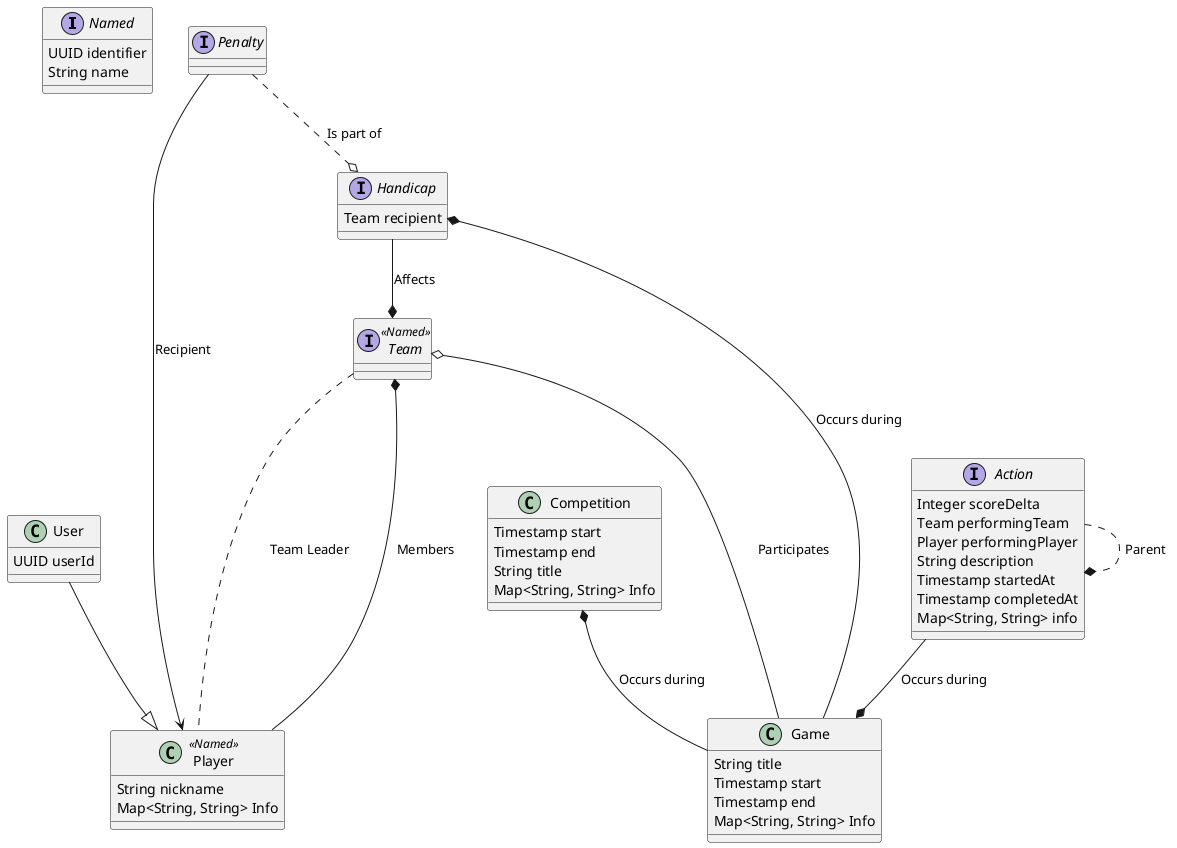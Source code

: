 @startuml Classes

interface Named {
    UUID identifier
    String name
}

class Competition {
    Timestamp start
    Timestamp end
    String title
    Map<String, String> Info
}

class Game {
   String title
   Timestamp start
   Timestamp end
   Map<String, String> Info
}

class Player <<Named>> {
    String nickname
    Map<String, String> Info
}

class User {
    UUID userId
}

User --|> Player

interface Team <<Named>>

Team ... Player : "Team Leader"


interface Action {
    Integer scoreDelta
    Team performingTeam
    Player performingPlayer
    String description
    Timestamp startedAt
    Timestamp completedAt
    Map<String, String> info
}

Action ..* Action : Parent
interface Handicap {
    Team recipient
}

interface Penalty 

Penalty --> Player : Recipient
Penalty ..o Handicap : Is part of
Handicap --* Team : Affects
Handicap *-- Game : Occurs during

Competition *-- Game : Occurs during
Action --* Game : Occurs during
Team o--- Game : Participates
Player --* Team : Members

@enduml

@startuml "Football example"

interface Action
interface Penalty
interface Team
interface Game

class FootballGame {
    Team team1
    Team team2
}

FootballGame --|> Game 
FootballGame *-- Goal

class FootballAction {

}

FootballAction --|> Action

class FootballTeam
FootballTeam --|> Team

class FootballPlayer
FootballPlayer --* FootballTeam : belongs to

class HalfTime as "Half Time"

Goal --|> FootballAction
HalfTime --|> FootballAction
Corner --|> FootballAction
Offside --|> FootballAction
Foul --|> FootballAction
PenaltyKick --|> FootballAction
FreeKick --|> FootballAction
GoalKick --|> FootballAction

Foul ..> "Yellow Card"
Foul ..> "Red Card"

Foul ..> PenaltyKick : results in
Foul ..> FreeKick : results in
PenaltyKick ..> Goal : results in
FreeKick ..> Goal : results in
"Yellow Card" --|> Penalty
"Red Card" --|> Penalty

class Exclusion <<Handicap>>
"Red Card" --> Exclusion
Exclusion --> FootballTeam : affects
@enduml


@startuml "Volleyball example"

interface Action
interface Penalty
interface Team
interface Game

class FootballGame {
    Team team1
    Team team2
}

FootballGame --|> Game 
FootballGame *-- Goal

class FootballAction {
}

FootballAction --|> Action

class FootballTeam
FootballTeam --|> Team

class FootballPlayer
FootballPlayer --* FootballTeam : belongs to

class HalfTime as "Half Time"

Goal --|> FootballAction
HalfTime --|> FootballAction
Corner --|> FootballAction
Offside --|> FootballAction
Foul --|> FootballAction
PenaltyKick --|> FootballAction
FreeKick --|> FootballAction
GoalKick --|> FootballAction

Foul ..> "Yellow Card"
Foul ..> "Red Card"

Foul ..> PenaltyKick : results in
Foul ..> FreeKick : results in
PenaltyKick ..> Goal : results in
FreeKick ..> Goal : results in
"Yellow Card" --|> Penalty
"Red Card" --|> Penalty

class Exclusion <<Handicap>>
"Red Card" --> Exclusion
Exclusion --> FootballTeam : affects
@enduml


